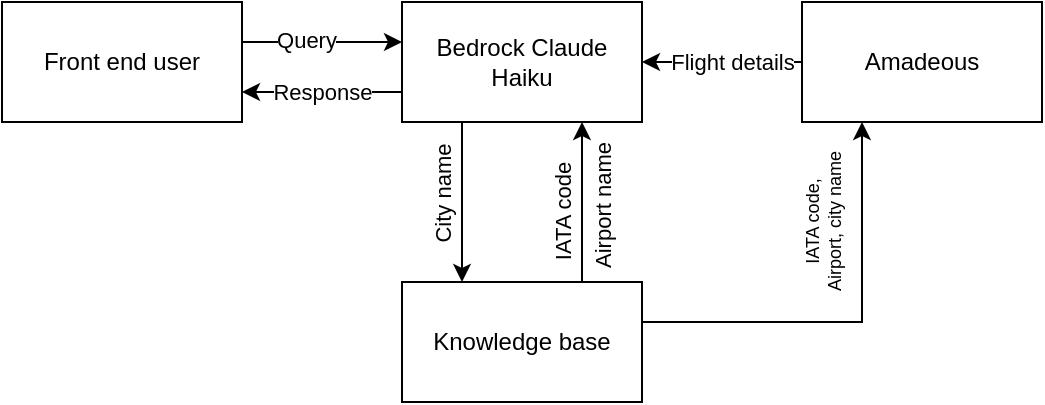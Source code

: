 <mxfile version="24.8.0">
  <diagram name="Page-1" id="EZDvGcNdxOAjGA6KpZpp">
    <mxGraphModel dx="662" dy="349" grid="1" gridSize="10" guides="1" tooltips="1" connect="1" arrows="1" fold="1" page="1" pageScale="1" pageWidth="850" pageHeight="1100" math="0" shadow="0">
      <root>
        <mxCell id="0" />
        <mxCell id="1" parent="0" />
        <mxCell id="9b-ZpzCVFuw_zXCoMFuK-7" value="Knowledge base" style="whiteSpace=wrap;html=1;rounded=0;" vertex="1" parent="1">
          <mxGeometry x="260" y="230" width="120" height="60" as="geometry" />
        </mxCell>
        <mxCell id="9b-ZpzCVFuw_zXCoMFuK-3" value="" style="edgeStyle=orthogonalEdgeStyle;rounded=0;orthogonalLoop=1;jettySize=auto;html=1;" edge="1" parent="1" source="9b-ZpzCVFuw_zXCoMFuK-1" target="9b-ZpzCVFuw_zXCoMFuK-2">
          <mxGeometry relative="1" as="geometry">
            <Array as="points">
              <mxPoint x="190" y="110" />
              <mxPoint x="190" y="110" />
            </Array>
          </mxGeometry>
        </mxCell>
        <mxCell id="9b-ZpzCVFuw_zXCoMFuK-4" value="Query" style="edgeLabel;html=1;align=center;verticalAlign=middle;resizable=0;points=[];" vertex="1" connectable="0" parent="9b-ZpzCVFuw_zXCoMFuK-3">
          <mxGeometry x="-0.2" y="1" relative="1" as="geometry">
            <mxPoint as="offset" />
          </mxGeometry>
        </mxCell>
        <mxCell id="9b-ZpzCVFuw_zXCoMFuK-1" value="Front end user" style="rounded=0;whiteSpace=wrap;html=1;" vertex="1" parent="1">
          <mxGeometry x="60" y="90" width="120" height="60" as="geometry" />
        </mxCell>
        <mxCell id="9b-ZpzCVFuw_zXCoMFuK-8" value="" style="edgeStyle=orthogonalEdgeStyle;rounded=0;orthogonalLoop=1;jettySize=auto;html=1;" edge="1" parent="1" source="9b-ZpzCVFuw_zXCoMFuK-2" target="9b-ZpzCVFuw_zXCoMFuK-7">
          <mxGeometry relative="1" as="geometry">
            <Array as="points">
              <mxPoint x="290" y="200" />
              <mxPoint x="290" y="200" />
            </Array>
          </mxGeometry>
        </mxCell>
        <mxCell id="9b-ZpzCVFuw_zXCoMFuK-9" value="City name" style="edgeLabel;html=1;align=center;verticalAlign=middle;resizable=0;points=[];rotation=-90;" vertex="1" connectable="0" parent="9b-ZpzCVFuw_zXCoMFuK-8">
          <mxGeometry x="-0.1" relative="1" as="geometry">
            <mxPoint x="-10" as="offset" />
          </mxGeometry>
        </mxCell>
        <mxCell id="9b-ZpzCVFuw_zXCoMFuK-19" style="edgeStyle=orthogonalEdgeStyle;rounded=0;orthogonalLoop=1;jettySize=auto;html=1;exitX=0;exitY=0.75;exitDx=0;exitDy=0;entryX=1;entryY=0.75;entryDx=0;entryDy=0;" edge="1" parent="1" source="9b-ZpzCVFuw_zXCoMFuK-2" target="9b-ZpzCVFuw_zXCoMFuK-1">
          <mxGeometry relative="1" as="geometry" />
        </mxCell>
        <mxCell id="9b-ZpzCVFuw_zXCoMFuK-20" value="Response" style="edgeLabel;html=1;align=center;verticalAlign=middle;resizable=0;points=[];" vertex="1" connectable="0" parent="9b-ZpzCVFuw_zXCoMFuK-19">
          <mxGeometry x="0.008" relative="1" as="geometry">
            <mxPoint as="offset" />
          </mxGeometry>
        </mxCell>
        <mxCell id="9b-ZpzCVFuw_zXCoMFuK-2" value="Bedrock Claude Haiku" style="whiteSpace=wrap;html=1;rounded=0;" vertex="1" parent="1">
          <mxGeometry x="260" y="90" width="120" height="60" as="geometry" />
        </mxCell>
        <mxCell id="9b-ZpzCVFuw_zXCoMFuK-26" style="edgeStyle=orthogonalEdgeStyle;rounded=0;orthogonalLoop=1;jettySize=auto;html=1;exitX=0;exitY=0.5;exitDx=0;exitDy=0;entryX=1;entryY=0.5;entryDx=0;entryDy=0;" edge="1" parent="1" source="9b-ZpzCVFuw_zXCoMFuK-5" target="9b-ZpzCVFuw_zXCoMFuK-2">
          <mxGeometry relative="1" as="geometry" />
        </mxCell>
        <mxCell id="9b-ZpzCVFuw_zXCoMFuK-27" value="Flight details" style="edgeLabel;html=1;align=center;verticalAlign=middle;resizable=0;points=[];" vertex="1" connectable="0" parent="9b-ZpzCVFuw_zXCoMFuK-26">
          <mxGeometry x="-0.388" y="1" relative="1" as="geometry">
            <mxPoint x="-11" y="-1" as="offset" />
          </mxGeometry>
        </mxCell>
        <mxCell id="9b-ZpzCVFuw_zXCoMFuK-5" value="Amadeous" style="whiteSpace=wrap;html=1;rounded=0;" vertex="1" parent="1">
          <mxGeometry x="460" y="90" width="120" height="60" as="geometry" />
        </mxCell>
        <mxCell id="9b-ZpzCVFuw_zXCoMFuK-10" style="edgeStyle=orthogonalEdgeStyle;rounded=0;orthogonalLoop=1;jettySize=auto;html=1;exitX=0.75;exitY=0;exitDx=0;exitDy=0;entryX=0.75;entryY=1;entryDx=0;entryDy=0;" edge="1" parent="1" source="9b-ZpzCVFuw_zXCoMFuK-7" target="9b-ZpzCVFuw_zXCoMFuK-2">
          <mxGeometry relative="1" as="geometry" />
        </mxCell>
        <mxCell id="9b-ZpzCVFuw_zXCoMFuK-12" value="IATA code" style="edgeLabel;html=1;align=center;verticalAlign=middle;resizable=0;points=[];rotation=-90;" vertex="1" connectable="0" parent="9b-ZpzCVFuw_zXCoMFuK-10">
          <mxGeometry x="-0.125" relative="1" as="geometry">
            <mxPoint x="-10" as="offset" />
          </mxGeometry>
        </mxCell>
        <mxCell id="9b-ZpzCVFuw_zXCoMFuK-13" value="Airport name" style="edgeLabel;html=1;align=center;verticalAlign=middle;resizable=0;points=[];rotation=-90;" vertex="1" connectable="0" parent="9b-ZpzCVFuw_zXCoMFuK-10">
          <mxGeometry x="-0.054" relative="1" as="geometry">
            <mxPoint x="10" as="offset" />
          </mxGeometry>
        </mxCell>
        <mxCell id="9b-ZpzCVFuw_zXCoMFuK-21" value="" style="edgeStyle=orthogonalEdgeStyle;rounded=0;orthogonalLoop=1;jettySize=auto;html=1;entryX=0.25;entryY=1;entryDx=0;entryDy=0;" edge="1" parent="1" target="9b-ZpzCVFuw_zXCoMFuK-5">
          <mxGeometry relative="1" as="geometry">
            <mxPoint x="380" y="250" as="sourcePoint" />
            <mxPoint x="460" y="250" as="targetPoint" />
            <Array as="points">
              <mxPoint x="490" y="250" />
            </Array>
          </mxGeometry>
        </mxCell>
        <mxCell id="9b-ZpzCVFuw_zXCoMFuK-22" value="IATA code,&lt;div style=&quot;font-size: 9px;&quot;&gt;Airport, city name&lt;/div&gt;" style="edgeLabel;html=1;align=center;verticalAlign=middle;resizable=0;points=[];fontSize=9;rotation=-90;" vertex="1" connectable="0" parent="9b-ZpzCVFuw_zXCoMFuK-21">
          <mxGeometry x="0.075" relative="1" as="geometry">
            <mxPoint x="-20" y="-47" as="offset" />
          </mxGeometry>
        </mxCell>
      </root>
    </mxGraphModel>
  </diagram>
</mxfile>
